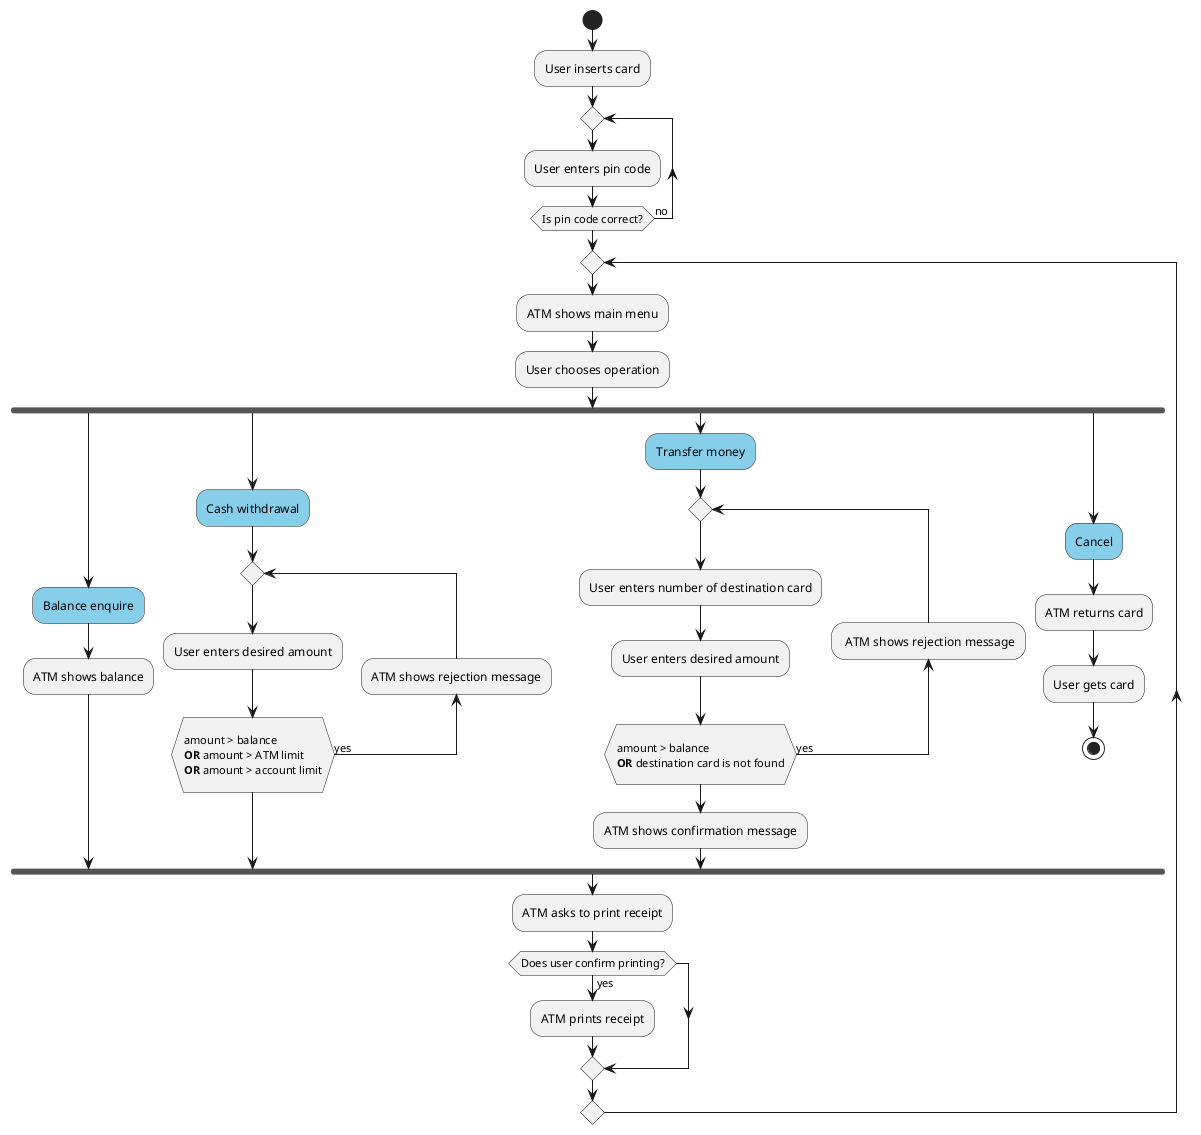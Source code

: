@startuml
start

:User inserts card;
repeat
    :User enters pin code;
repeat while (Is pin code correct?) is (no)
repeat
    :ATM shows main menu;
    :User chooses operation;
    fork
        #skyBlue :Balance enquire;
        :ATM shows balance;
    fork again
        #skyBlue :Cash withdrawal;
        repeat
            :User enters desired amount;
            backward :ATM shows rejection message;
            repeat while (
                amount > balance
                **OR** amount > ATM limit
                **OR** amount > account limit
            ) is (yes)
    fork again
        #skyBlue :Transfer money;
        repeat
            :User enters number of destination card;
            :User enters desired amount;
        backward: ATM shows rejection message;
        repeat while (
            amount > balance
            **OR** destination card is not found
        ) is (yes)
        :ATM shows confirmation message;
    fork again
        #skyBlue :Cancel;
        :ATM returns card;
        :User gets card;
        stop
    fork end
    :ATM asks to print receipt;
    if (Does user confirm printing?) then(yes)
        :ATM prints receipt;
    endif
repeat while ()
@enduml
